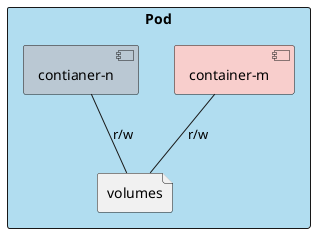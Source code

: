 @startuml

rectangle "Pod" #B1DDF0 {
component "container-m" #F8CECC
component "contianer-n" #BAC8D3
file volumes
}

"container-m" -- volumes :r/w
"contianer-n" -- volumes :r/w
@enduml